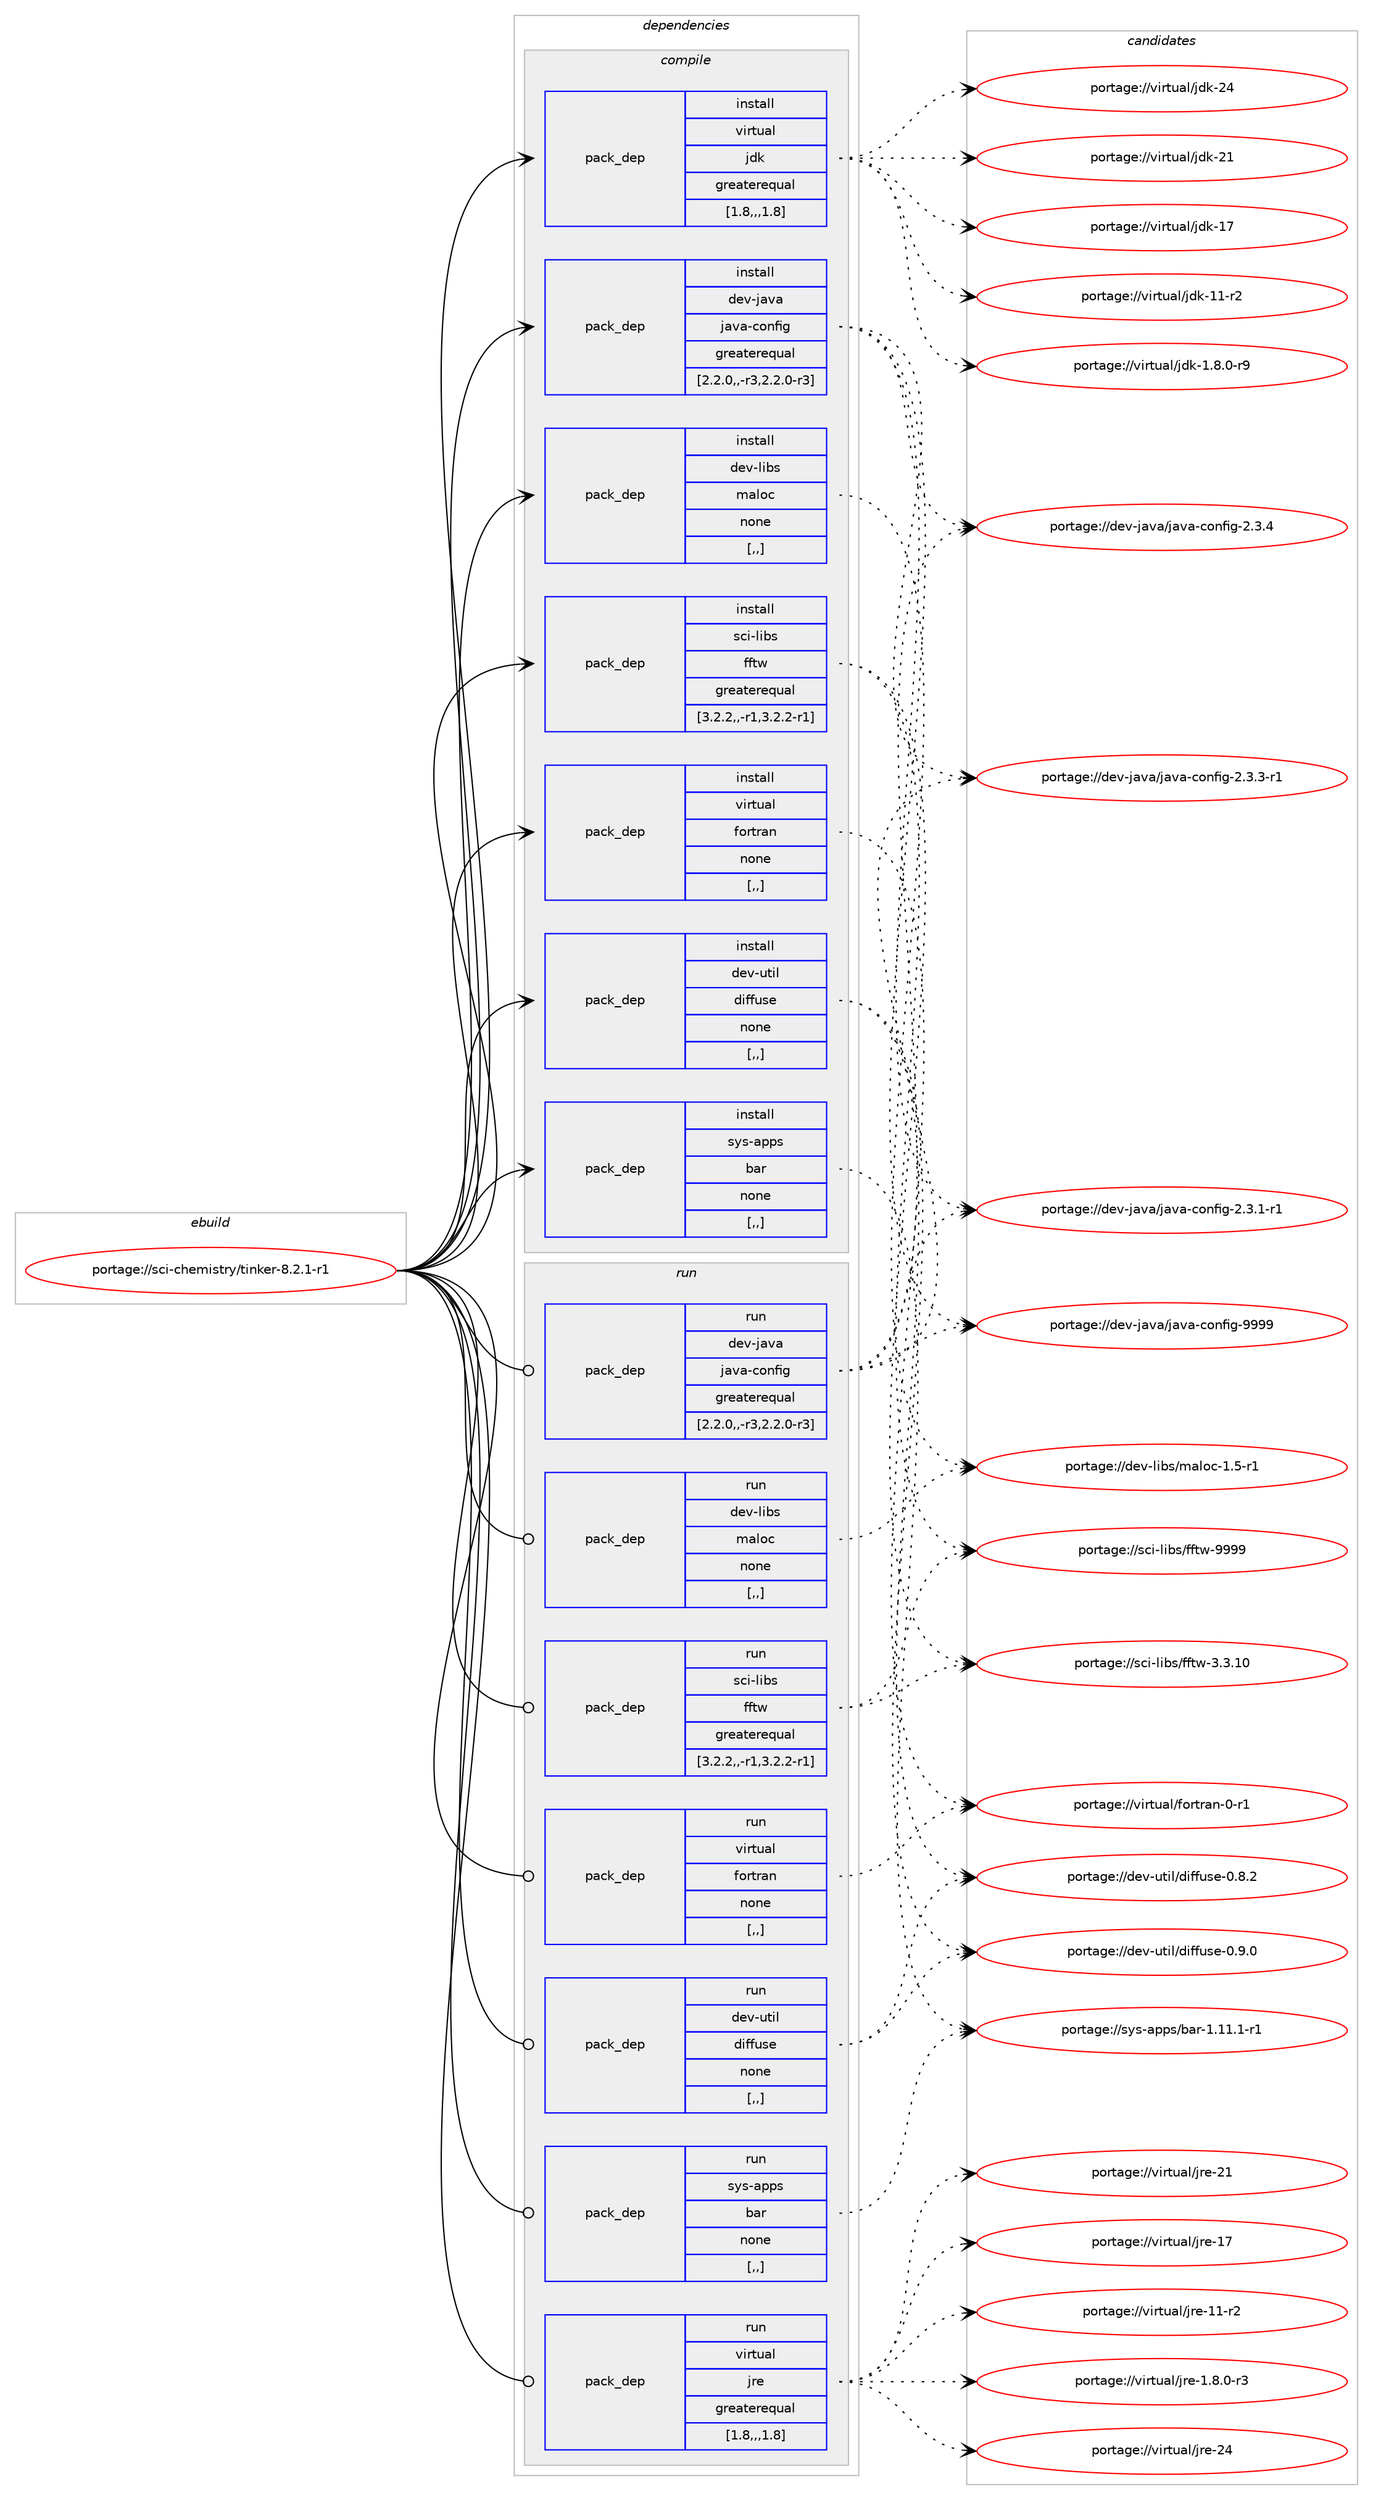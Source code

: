 digraph prolog {

# *************
# Graph options
# *************

newrank=true;
concentrate=true;
compound=true;
graph [rankdir=LR,fontname=Helvetica,fontsize=10,ranksep=1.5];#, ranksep=2.5, nodesep=0.2];
edge  [arrowhead=vee];
node  [fontname=Helvetica,fontsize=10];

# **********
# The ebuild
# **********

subgraph cluster_leftcol {
color=gray;
label=<<i>ebuild</i>>;
id [label="portage://sci-chemistry/tinker-8.2.1-r1", color=red, width=4, href="../sci-chemistry/tinker-8.2.1-r1.svg"];
}

# ****************
# The dependencies
# ****************

subgraph cluster_midcol {
color=gray;
label=<<i>dependencies</i>>;
subgraph cluster_compile {
fillcolor="#eeeeee";
style=filled;
label=<<i>compile</i>>;
subgraph pack286802 {
dependency393886 [label=<<TABLE BORDER="0" CELLBORDER="1" CELLSPACING="0" CELLPADDING="4" WIDTH="220"><TR><TD ROWSPAN="6" CELLPADDING="30">pack_dep</TD></TR><TR><TD WIDTH="110">install</TD></TR><TR><TD>dev-java</TD></TR><TR><TD>java-config</TD></TR><TR><TD>greaterequal</TD></TR><TR><TD>[2.2.0,,-r3,2.2.0-r3]</TD></TR></TABLE>>, shape=none, color=blue];
}
id:e -> dependency393886:w [weight=20,style="solid",arrowhead="vee"];
subgraph pack286803 {
dependency393887 [label=<<TABLE BORDER="0" CELLBORDER="1" CELLSPACING="0" CELLPADDING="4" WIDTH="220"><TR><TD ROWSPAN="6" CELLPADDING="30">pack_dep</TD></TR><TR><TD WIDTH="110">install</TD></TR><TR><TD>dev-libs</TD></TR><TR><TD>maloc</TD></TR><TR><TD>none</TD></TR><TR><TD>[,,]</TD></TR></TABLE>>, shape=none, color=blue];
}
id:e -> dependency393887:w [weight=20,style="solid",arrowhead="vee"];
subgraph pack286804 {
dependency393888 [label=<<TABLE BORDER="0" CELLBORDER="1" CELLSPACING="0" CELLPADDING="4" WIDTH="220"><TR><TD ROWSPAN="6" CELLPADDING="30">pack_dep</TD></TR><TR><TD WIDTH="110">install</TD></TR><TR><TD>sci-libs</TD></TR><TR><TD>fftw</TD></TR><TR><TD>greaterequal</TD></TR><TR><TD>[3.2.2,,-r1,3.2.2-r1]</TD></TR></TABLE>>, shape=none, color=blue];
}
id:e -> dependency393888:w [weight=20,style="solid",arrowhead="vee"];
subgraph pack286805 {
dependency393889 [label=<<TABLE BORDER="0" CELLBORDER="1" CELLSPACING="0" CELLPADDING="4" WIDTH="220"><TR><TD ROWSPAN="6" CELLPADDING="30">pack_dep</TD></TR><TR><TD WIDTH="110">install</TD></TR><TR><TD>virtual</TD></TR><TR><TD>fortran</TD></TR><TR><TD>none</TD></TR><TR><TD>[,,]</TD></TR></TABLE>>, shape=none, color=blue];
}
id:e -> dependency393889:w [weight=20,style="solid",arrowhead="vee"];
subgraph pack286806 {
dependency393890 [label=<<TABLE BORDER="0" CELLBORDER="1" CELLSPACING="0" CELLPADDING="4" WIDTH="220"><TR><TD ROWSPAN="6" CELLPADDING="30">pack_dep</TD></TR><TR><TD WIDTH="110">install</TD></TR><TR><TD>virtual</TD></TR><TR><TD>jdk</TD></TR><TR><TD>greaterequal</TD></TR><TR><TD>[1.8,,,1.8]</TD></TR></TABLE>>, shape=none, color=blue];
}
id:e -> dependency393890:w [weight=20,style="solid",arrowhead="vee"];
subgraph pack286807 {
dependency393891 [label=<<TABLE BORDER="0" CELLBORDER="1" CELLSPACING="0" CELLPADDING="4" WIDTH="220"><TR><TD ROWSPAN="6" CELLPADDING="30">pack_dep</TD></TR><TR><TD WIDTH="110">install</TD></TR><TR><TD>dev-util</TD></TR><TR><TD>diffuse</TD></TR><TR><TD>none</TD></TR><TR><TD>[,,]</TD></TR></TABLE>>, shape=none, color=blue];
}
id:e -> dependency393891:w [weight=20,style="solid",arrowhead="vee"];
subgraph pack286808 {
dependency393892 [label=<<TABLE BORDER="0" CELLBORDER="1" CELLSPACING="0" CELLPADDING="4" WIDTH="220"><TR><TD ROWSPAN="6" CELLPADDING="30">pack_dep</TD></TR><TR><TD WIDTH="110">install</TD></TR><TR><TD>sys-apps</TD></TR><TR><TD>bar</TD></TR><TR><TD>none</TD></TR><TR><TD>[,,]</TD></TR></TABLE>>, shape=none, color=blue];
}
id:e -> dependency393892:w [weight=20,style="solid",arrowhead="vee"];
}
subgraph cluster_compileandrun {
fillcolor="#eeeeee";
style=filled;
label=<<i>compile and run</i>>;
}
subgraph cluster_run {
fillcolor="#eeeeee";
style=filled;
label=<<i>run</i>>;
subgraph pack286809 {
dependency393893 [label=<<TABLE BORDER="0" CELLBORDER="1" CELLSPACING="0" CELLPADDING="4" WIDTH="220"><TR><TD ROWSPAN="6" CELLPADDING="30">pack_dep</TD></TR><TR><TD WIDTH="110">run</TD></TR><TR><TD>dev-java</TD></TR><TR><TD>java-config</TD></TR><TR><TD>greaterequal</TD></TR><TR><TD>[2.2.0,,-r3,2.2.0-r3]</TD></TR></TABLE>>, shape=none, color=blue];
}
id:e -> dependency393893:w [weight=20,style="solid",arrowhead="odot"];
subgraph pack286810 {
dependency393894 [label=<<TABLE BORDER="0" CELLBORDER="1" CELLSPACING="0" CELLPADDING="4" WIDTH="220"><TR><TD ROWSPAN="6" CELLPADDING="30">pack_dep</TD></TR><TR><TD WIDTH="110">run</TD></TR><TR><TD>dev-libs</TD></TR><TR><TD>maloc</TD></TR><TR><TD>none</TD></TR><TR><TD>[,,]</TD></TR></TABLE>>, shape=none, color=blue];
}
id:e -> dependency393894:w [weight=20,style="solid",arrowhead="odot"];
subgraph pack286811 {
dependency393895 [label=<<TABLE BORDER="0" CELLBORDER="1" CELLSPACING="0" CELLPADDING="4" WIDTH="220"><TR><TD ROWSPAN="6" CELLPADDING="30">pack_dep</TD></TR><TR><TD WIDTH="110">run</TD></TR><TR><TD>sci-libs</TD></TR><TR><TD>fftw</TD></TR><TR><TD>greaterequal</TD></TR><TR><TD>[3.2.2,,-r1,3.2.2-r1]</TD></TR></TABLE>>, shape=none, color=blue];
}
id:e -> dependency393895:w [weight=20,style="solid",arrowhead="odot"];
subgraph pack286812 {
dependency393896 [label=<<TABLE BORDER="0" CELLBORDER="1" CELLSPACING="0" CELLPADDING="4" WIDTH="220"><TR><TD ROWSPAN="6" CELLPADDING="30">pack_dep</TD></TR><TR><TD WIDTH="110">run</TD></TR><TR><TD>virtual</TD></TR><TR><TD>fortran</TD></TR><TR><TD>none</TD></TR><TR><TD>[,,]</TD></TR></TABLE>>, shape=none, color=blue];
}
id:e -> dependency393896:w [weight=20,style="solid",arrowhead="odot"];
subgraph pack286813 {
dependency393897 [label=<<TABLE BORDER="0" CELLBORDER="1" CELLSPACING="0" CELLPADDING="4" WIDTH="220"><TR><TD ROWSPAN="6" CELLPADDING="30">pack_dep</TD></TR><TR><TD WIDTH="110">run</TD></TR><TR><TD>virtual</TD></TR><TR><TD>jre</TD></TR><TR><TD>greaterequal</TD></TR><TR><TD>[1.8,,,1.8]</TD></TR></TABLE>>, shape=none, color=blue];
}
id:e -> dependency393897:w [weight=20,style="solid",arrowhead="odot"];
subgraph pack286814 {
dependency393898 [label=<<TABLE BORDER="0" CELLBORDER="1" CELLSPACING="0" CELLPADDING="4" WIDTH="220"><TR><TD ROWSPAN="6" CELLPADDING="30">pack_dep</TD></TR><TR><TD WIDTH="110">run</TD></TR><TR><TD>dev-util</TD></TR><TR><TD>diffuse</TD></TR><TR><TD>none</TD></TR><TR><TD>[,,]</TD></TR></TABLE>>, shape=none, color=blue];
}
id:e -> dependency393898:w [weight=20,style="solid",arrowhead="odot"];
subgraph pack286815 {
dependency393899 [label=<<TABLE BORDER="0" CELLBORDER="1" CELLSPACING="0" CELLPADDING="4" WIDTH="220"><TR><TD ROWSPAN="6" CELLPADDING="30">pack_dep</TD></TR><TR><TD WIDTH="110">run</TD></TR><TR><TD>sys-apps</TD></TR><TR><TD>bar</TD></TR><TR><TD>none</TD></TR><TR><TD>[,,]</TD></TR></TABLE>>, shape=none, color=blue];
}
id:e -> dependency393899:w [weight=20,style="solid",arrowhead="odot"];
}
}

# **************
# The candidates
# **************

subgraph cluster_choices {
rank=same;
color=gray;
label=<<i>candidates</i>>;

subgraph choice286802 {
color=black;
nodesep=1;
choice10010111845106971189747106971189745991111101021051034557575757 [label="portage://dev-java/java-config-9999", color=red, width=4,href="../dev-java/java-config-9999.svg"];
choice1001011184510697118974710697118974599111110102105103455046514652 [label="portage://dev-java/java-config-2.3.4", color=red, width=4,href="../dev-java/java-config-2.3.4.svg"];
choice10010111845106971189747106971189745991111101021051034550465146514511449 [label="portage://dev-java/java-config-2.3.3-r1", color=red, width=4,href="../dev-java/java-config-2.3.3-r1.svg"];
choice10010111845106971189747106971189745991111101021051034550465146494511449 [label="portage://dev-java/java-config-2.3.1-r1", color=red, width=4,href="../dev-java/java-config-2.3.1-r1.svg"];
dependency393886:e -> choice10010111845106971189747106971189745991111101021051034557575757:w [style=dotted,weight="100"];
dependency393886:e -> choice1001011184510697118974710697118974599111110102105103455046514652:w [style=dotted,weight="100"];
dependency393886:e -> choice10010111845106971189747106971189745991111101021051034550465146514511449:w [style=dotted,weight="100"];
dependency393886:e -> choice10010111845106971189747106971189745991111101021051034550465146494511449:w [style=dotted,weight="100"];
}
subgraph choice286803 {
color=black;
nodesep=1;
choice1001011184510810598115471099710811199454946534511449 [label="portage://dev-libs/maloc-1.5-r1", color=red, width=4,href="../dev-libs/maloc-1.5-r1.svg"];
dependency393887:e -> choice1001011184510810598115471099710811199454946534511449:w [style=dotted,weight="100"];
}
subgraph choice286804 {
color=black;
nodesep=1;
choice115991054510810598115471021021161194557575757 [label="portage://sci-libs/fftw-9999", color=red, width=4,href="../sci-libs/fftw-9999.svg"];
choice1159910545108105981154710210211611945514651464948 [label="portage://sci-libs/fftw-3.3.10", color=red, width=4,href="../sci-libs/fftw-3.3.10.svg"];
dependency393888:e -> choice115991054510810598115471021021161194557575757:w [style=dotted,weight="100"];
dependency393888:e -> choice1159910545108105981154710210211611945514651464948:w [style=dotted,weight="100"];
}
subgraph choice286805 {
color=black;
nodesep=1;
choice11810511411611797108471021111141161149711045484511449 [label="portage://virtual/fortran-0-r1", color=red, width=4,href="../virtual/fortran-0-r1.svg"];
dependency393889:e -> choice11810511411611797108471021111141161149711045484511449:w [style=dotted,weight="100"];
}
subgraph choice286806 {
color=black;
nodesep=1;
choice1181051141161179710847106100107455052 [label="portage://virtual/jdk-24", color=red, width=4,href="../virtual/jdk-24.svg"];
choice1181051141161179710847106100107455049 [label="portage://virtual/jdk-21", color=red, width=4,href="../virtual/jdk-21.svg"];
choice1181051141161179710847106100107454955 [label="portage://virtual/jdk-17", color=red, width=4,href="../virtual/jdk-17.svg"];
choice11810511411611797108471061001074549494511450 [label="portage://virtual/jdk-11-r2", color=red, width=4,href="../virtual/jdk-11-r2.svg"];
choice11810511411611797108471061001074549465646484511457 [label="portage://virtual/jdk-1.8.0-r9", color=red, width=4,href="../virtual/jdk-1.8.0-r9.svg"];
dependency393890:e -> choice1181051141161179710847106100107455052:w [style=dotted,weight="100"];
dependency393890:e -> choice1181051141161179710847106100107455049:w [style=dotted,weight="100"];
dependency393890:e -> choice1181051141161179710847106100107454955:w [style=dotted,weight="100"];
dependency393890:e -> choice11810511411611797108471061001074549494511450:w [style=dotted,weight="100"];
dependency393890:e -> choice11810511411611797108471061001074549465646484511457:w [style=dotted,weight="100"];
}
subgraph choice286807 {
color=black;
nodesep=1;
choice1001011184511711610510847100105102102117115101454846574648 [label="portage://dev-util/diffuse-0.9.0", color=red, width=4,href="../dev-util/diffuse-0.9.0.svg"];
choice1001011184511711610510847100105102102117115101454846564650 [label="portage://dev-util/diffuse-0.8.2", color=red, width=4,href="../dev-util/diffuse-0.8.2.svg"];
dependency393891:e -> choice1001011184511711610510847100105102102117115101454846574648:w [style=dotted,weight="100"];
dependency393891:e -> choice1001011184511711610510847100105102102117115101454846564650:w [style=dotted,weight="100"];
}
subgraph choice286808 {
color=black;
nodesep=1;
choice1151211154597112112115479897114454946494946494511449 [label="portage://sys-apps/bar-1.11.1-r1", color=red, width=4,href="../sys-apps/bar-1.11.1-r1.svg"];
dependency393892:e -> choice1151211154597112112115479897114454946494946494511449:w [style=dotted,weight="100"];
}
subgraph choice286809 {
color=black;
nodesep=1;
choice10010111845106971189747106971189745991111101021051034557575757 [label="portage://dev-java/java-config-9999", color=red, width=4,href="../dev-java/java-config-9999.svg"];
choice1001011184510697118974710697118974599111110102105103455046514652 [label="portage://dev-java/java-config-2.3.4", color=red, width=4,href="../dev-java/java-config-2.3.4.svg"];
choice10010111845106971189747106971189745991111101021051034550465146514511449 [label="portage://dev-java/java-config-2.3.3-r1", color=red, width=4,href="../dev-java/java-config-2.3.3-r1.svg"];
choice10010111845106971189747106971189745991111101021051034550465146494511449 [label="portage://dev-java/java-config-2.3.1-r1", color=red, width=4,href="../dev-java/java-config-2.3.1-r1.svg"];
dependency393893:e -> choice10010111845106971189747106971189745991111101021051034557575757:w [style=dotted,weight="100"];
dependency393893:e -> choice1001011184510697118974710697118974599111110102105103455046514652:w [style=dotted,weight="100"];
dependency393893:e -> choice10010111845106971189747106971189745991111101021051034550465146514511449:w [style=dotted,weight="100"];
dependency393893:e -> choice10010111845106971189747106971189745991111101021051034550465146494511449:w [style=dotted,weight="100"];
}
subgraph choice286810 {
color=black;
nodesep=1;
choice1001011184510810598115471099710811199454946534511449 [label="portage://dev-libs/maloc-1.5-r1", color=red, width=4,href="../dev-libs/maloc-1.5-r1.svg"];
dependency393894:e -> choice1001011184510810598115471099710811199454946534511449:w [style=dotted,weight="100"];
}
subgraph choice286811 {
color=black;
nodesep=1;
choice115991054510810598115471021021161194557575757 [label="portage://sci-libs/fftw-9999", color=red, width=4,href="../sci-libs/fftw-9999.svg"];
choice1159910545108105981154710210211611945514651464948 [label="portage://sci-libs/fftw-3.3.10", color=red, width=4,href="../sci-libs/fftw-3.3.10.svg"];
dependency393895:e -> choice115991054510810598115471021021161194557575757:w [style=dotted,weight="100"];
dependency393895:e -> choice1159910545108105981154710210211611945514651464948:w [style=dotted,weight="100"];
}
subgraph choice286812 {
color=black;
nodesep=1;
choice11810511411611797108471021111141161149711045484511449 [label="portage://virtual/fortran-0-r1", color=red, width=4,href="../virtual/fortran-0-r1.svg"];
dependency393896:e -> choice11810511411611797108471021111141161149711045484511449:w [style=dotted,weight="100"];
}
subgraph choice286813 {
color=black;
nodesep=1;
choice1181051141161179710847106114101455052 [label="portage://virtual/jre-24", color=red, width=4,href="../virtual/jre-24.svg"];
choice1181051141161179710847106114101455049 [label="portage://virtual/jre-21", color=red, width=4,href="../virtual/jre-21.svg"];
choice1181051141161179710847106114101454955 [label="portage://virtual/jre-17", color=red, width=4,href="../virtual/jre-17.svg"];
choice11810511411611797108471061141014549494511450 [label="portage://virtual/jre-11-r2", color=red, width=4,href="../virtual/jre-11-r2.svg"];
choice11810511411611797108471061141014549465646484511451 [label="portage://virtual/jre-1.8.0-r3", color=red, width=4,href="../virtual/jre-1.8.0-r3.svg"];
dependency393897:e -> choice1181051141161179710847106114101455052:w [style=dotted,weight="100"];
dependency393897:e -> choice1181051141161179710847106114101455049:w [style=dotted,weight="100"];
dependency393897:e -> choice1181051141161179710847106114101454955:w [style=dotted,weight="100"];
dependency393897:e -> choice11810511411611797108471061141014549494511450:w [style=dotted,weight="100"];
dependency393897:e -> choice11810511411611797108471061141014549465646484511451:w [style=dotted,weight="100"];
}
subgraph choice286814 {
color=black;
nodesep=1;
choice1001011184511711610510847100105102102117115101454846574648 [label="portage://dev-util/diffuse-0.9.0", color=red, width=4,href="../dev-util/diffuse-0.9.0.svg"];
choice1001011184511711610510847100105102102117115101454846564650 [label="portage://dev-util/diffuse-0.8.2", color=red, width=4,href="../dev-util/diffuse-0.8.2.svg"];
dependency393898:e -> choice1001011184511711610510847100105102102117115101454846574648:w [style=dotted,weight="100"];
dependency393898:e -> choice1001011184511711610510847100105102102117115101454846564650:w [style=dotted,weight="100"];
}
subgraph choice286815 {
color=black;
nodesep=1;
choice1151211154597112112115479897114454946494946494511449 [label="portage://sys-apps/bar-1.11.1-r1", color=red, width=4,href="../sys-apps/bar-1.11.1-r1.svg"];
dependency393899:e -> choice1151211154597112112115479897114454946494946494511449:w [style=dotted,weight="100"];
}
}

}
